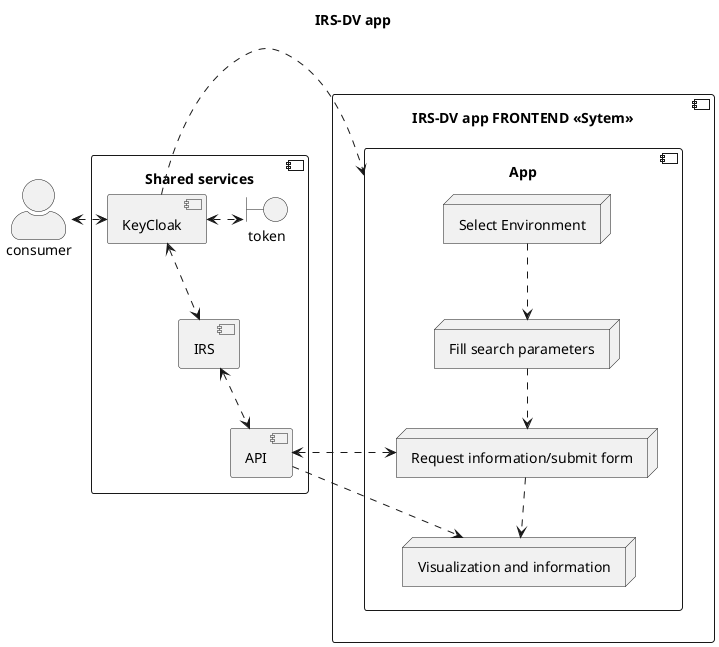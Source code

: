 @startuml
title: IRS-DV app
skinparam actorStyle awesome
actor consumer as user


component "IRS-DV app FRONTEND <<Sytem>>" as irsdv {

component App as mainPage {

node "Fill search parameters" as parameters 
node "Select Environment" as env
node "Request information/submit form" as button
node "Visualization and information" as visual

} 
}


component "Shared services" {
component "KeyCloak" as keycloak
boundary "token" as token
component "IRS" as irs
component "API" as api
}



user <.> keycloak
keycloak <.> token
keycloak <..> irs
keycloak .> mainPage
irs <..> api
env ..> parameters 
parameters ..> button
button <.> api
button ..> visual
api .> visual
@enduml